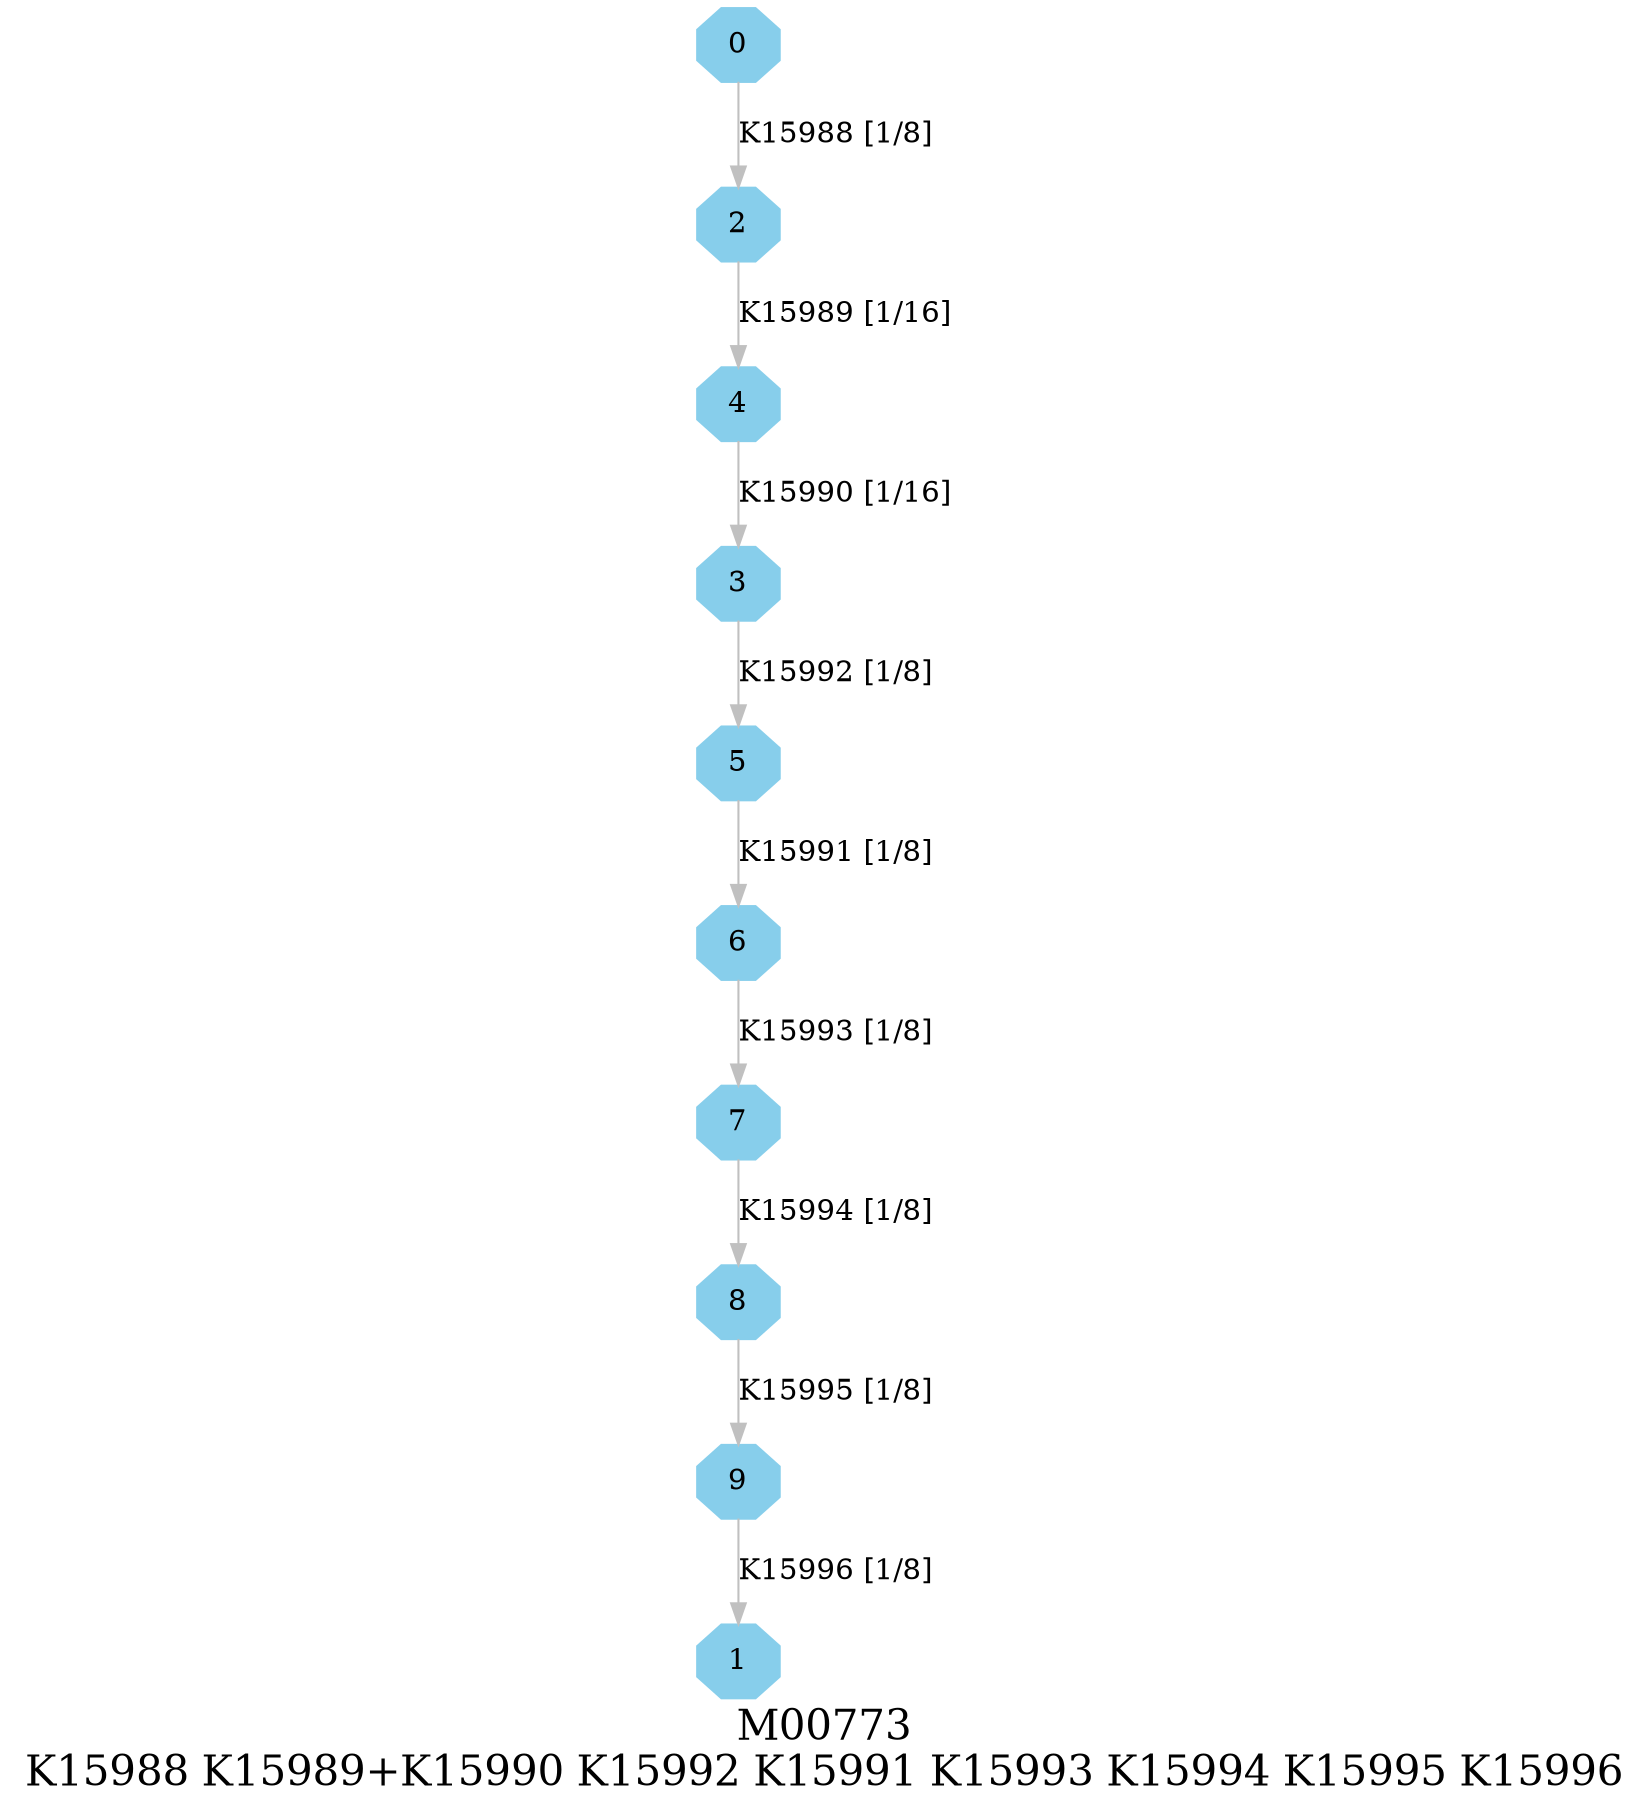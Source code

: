 digraph G {
graph [label="M00773
K15988 K15989+K15990 K15992 K15991 K15993 K15994 K15995 K15996",fontsize=20];
node [shape=box,style=filled];
edge [len=3,color=grey];
{node [width=.3,height=.3,shape=octagon,style=filled,color=skyblue] 0 1 2 3 4 5 6 7 8 9 }
0 -> 2 [label="K15988 [1/8]"];
2 -> 4 [label="K15989 [1/16]"];
3 -> 5 [label="K15992 [1/8]"];
4 -> 3 [label="K15990 [1/16]"];
5 -> 6 [label="K15991 [1/8]"];
6 -> 7 [label="K15993 [1/8]"];
7 -> 8 [label="K15994 [1/8]"];
8 -> 9 [label="K15995 [1/8]"];
9 -> 1 [label="K15996 [1/8]"];
}